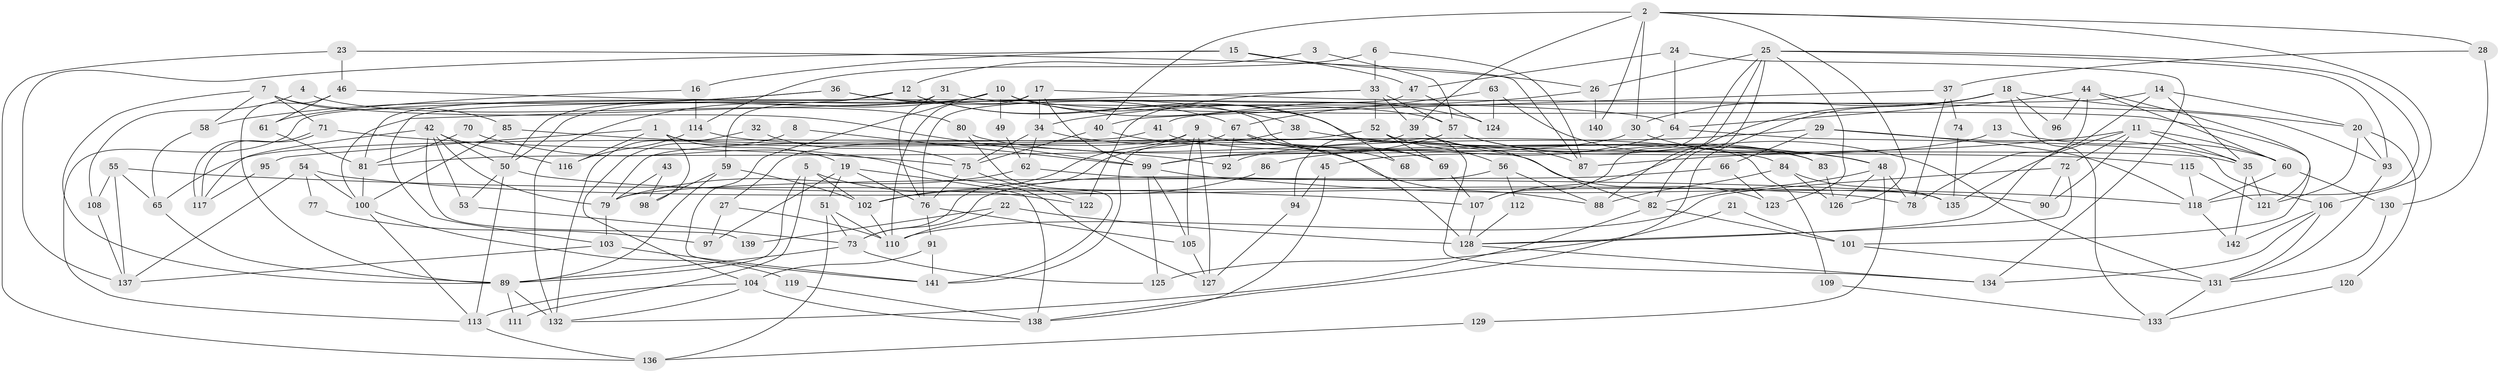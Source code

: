 // Generated by graph-tools (version 1.1) at 2025/36/03/09/25 02:36:18]
// undirected, 142 vertices, 284 edges
graph export_dot {
graph [start="1"]
  node [color=gray90,style=filled];
  1;
  2;
  3;
  4;
  5;
  6;
  7;
  8;
  9;
  10;
  11;
  12;
  13;
  14;
  15;
  16;
  17;
  18;
  19;
  20;
  21;
  22;
  23;
  24;
  25;
  26;
  27;
  28;
  29;
  30;
  31;
  32;
  33;
  34;
  35;
  36;
  37;
  38;
  39;
  40;
  41;
  42;
  43;
  44;
  45;
  46;
  47;
  48;
  49;
  50;
  51;
  52;
  53;
  54;
  55;
  56;
  57;
  58;
  59;
  60;
  61;
  62;
  63;
  64;
  65;
  66;
  67;
  68;
  69;
  70;
  71;
  72;
  73;
  74;
  75;
  76;
  77;
  78;
  79;
  80;
  81;
  82;
  83;
  84;
  85;
  86;
  87;
  88;
  89;
  90;
  91;
  92;
  93;
  94;
  95;
  96;
  97;
  98;
  99;
  100;
  101;
  102;
  103;
  104;
  105;
  106;
  107;
  108;
  109;
  110;
  111;
  112;
  113;
  114;
  115;
  116;
  117;
  118;
  119;
  120;
  121;
  122;
  123;
  124;
  125;
  126;
  127;
  128;
  129;
  130;
  131;
  132;
  133;
  134;
  135;
  136;
  137;
  138;
  139;
  140;
  141;
  142;
  1 -- 116;
  1 -- 19;
  1 -- 95;
  1 -- 98;
  1 -- 109;
  2 -- 106;
  2 -- 39;
  2 -- 28;
  2 -- 30;
  2 -- 40;
  2 -- 126;
  2 -- 140;
  3 -- 12;
  3 -- 57;
  4 -- 108;
  4 -- 80;
  5 -- 89;
  5 -- 122;
  5 -- 102;
  5 -- 111;
  6 -- 87;
  6 -- 114;
  6 -- 33;
  7 -- 71;
  7 -- 99;
  7 -- 58;
  7 -- 85;
  7 -- 89;
  8 -- 99;
  8 -- 104;
  9 -- 105;
  9 -- 102;
  9 -- 27;
  9 -- 35;
  9 -- 127;
  10 -- 141;
  10 -- 132;
  10 -- 49;
  10 -- 50;
  10 -- 68;
  10 -- 101;
  10 -- 124;
  11 -- 35;
  11 -- 60;
  11 -- 72;
  11 -- 87;
  11 -- 90;
  11 -- 135;
  12 -- 134;
  12 -- 59;
  12 -- 38;
  12 -- 81;
  13 -- 60;
  13 -- 45;
  14 -- 35;
  14 -- 128;
  14 -- 20;
  14 -- 41;
  15 -- 137;
  15 -- 26;
  15 -- 16;
  15 -- 47;
  16 -- 61;
  16 -- 114;
  17 -- 99;
  17 -- 93;
  17 -- 34;
  17 -- 103;
  17 -- 110;
  18 -- 107;
  18 -- 30;
  18 -- 20;
  18 -- 96;
  18 -- 133;
  18 -- 138;
  19 -- 51;
  19 -- 76;
  19 -- 97;
  19 -- 138;
  20 -- 93;
  20 -- 120;
  20 -- 121;
  21 -- 125;
  21 -- 101;
  22 -- 110;
  22 -- 128;
  22 -- 139;
  23 -- 46;
  23 -- 87;
  23 -- 136;
  24 -- 47;
  24 -- 134;
  24 -- 64;
  25 -- 93;
  25 -- 118;
  25 -- 26;
  25 -- 82;
  25 -- 88;
  25 -- 107;
  25 -- 123;
  26 -- 34;
  26 -- 140;
  27 -- 110;
  27 -- 97;
  28 -- 37;
  28 -- 130;
  29 -- 92;
  29 -- 35;
  29 -- 66;
  29 -- 118;
  30 -- 48;
  30 -- 99;
  31 -- 57;
  31 -- 50;
  31 -- 76;
  32 -- 75;
  32 -- 132;
  33 -- 39;
  33 -- 52;
  33 -- 57;
  33 -- 100;
  33 -- 122;
  34 -- 62;
  34 -- 75;
  34 -- 88;
  35 -- 142;
  35 -- 121;
  36 -- 58;
  36 -- 69;
  36 -- 67;
  36 -- 113;
  37 -- 40;
  37 -- 78;
  37 -- 74;
  38 -- 48;
  38 -- 141;
  39 -- 82;
  39 -- 81;
  39 -- 87;
  40 -- 75;
  40 -- 68;
  41 -- 79;
  41 -- 83;
  42 -- 53;
  42 -- 50;
  42 -- 79;
  42 -- 116;
  42 -- 117;
  42 -- 139;
  43 -- 79;
  43 -- 98;
  44 -- 60;
  44 -- 121;
  44 -- 64;
  44 -- 78;
  44 -- 96;
  45 -- 138;
  45 -- 94;
  46 -- 89;
  46 -- 64;
  46 -- 61;
  47 -- 76;
  47 -- 124;
  48 -- 82;
  48 -- 126;
  48 -- 78;
  48 -- 129;
  49 -- 62;
  50 -- 78;
  50 -- 53;
  50 -- 113;
  51 -- 73;
  51 -- 136;
  51 -- 110;
  52 -- 115;
  52 -- 56;
  52 -- 65;
  52 -- 69;
  53 -- 73;
  54 -- 90;
  54 -- 100;
  54 -- 77;
  54 -- 137;
  55 -- 65;
  55 -- 107;
  55 -- 108;
  55 -- 137;
  56 -- 88;
  56 -- 73;
  56 -- 112;
  57 -- 83;
  57 -- 94;
  57 -- 99;
  57 -- 131;
  58 -- 65;
  59 -- 102;
  59 -- 89;
  59 -- 98;
  60 -- 130;
  60 -- 118;
  61 -- 81;
  62 -- 79;
  62 -- 135;
  63 -- 67;
  63 -- 124;
  63 -- 83;
  64 -- 86;
  64 -- 106;
  65 -- 89;
  66 -- 79;
  66 -- 123;
  67 -- 128;
  67 -- 69;
  67 -- 73;
  67 -- 92;
  69 -- 107;
  70 -- 127;
  70 -- 81;
  71 -- 75;
  71 -- 117;
  71 -- 117;
  72 -- 110;
  72 -- 90;
  72 -- 128;
  73 -- 89;
  73 -- 125;
  74 -- 135;
  75 -- 76;
  75 -- 122;
  76 -- 91;
  76 -- 105;
  77 -- 97;
  79 -- 103;
  80 -- 84;
  80 -- 141;
  81 -- 100;
  82 -- 132;
  82 -- 101;
  83 -- 126;
  84 -- 126;
  84 -- 88;
  84 -- 135;
  85 -- 100;
  85 -- 92;
  86 -- 102;
  89 -- 111;
  89 -- 132;
  91 -- 104;
  91 -- 141;
  93 -- 131;
  94 -- 127;
  95 -- 117;
  99 -- 105;
  99 -- 118;
  99 -- 125;
  100 -- 113;
  100 -- 119;
  101 -- 131;
  102 -- 110;
  103 -- 137;
  103 -- 141;
  104 -- 138;
  104 -- 113;
  104 -- 132;
  105 -- 127;
  106 -- 131;
  106 -- 134;
  106 -- 142;
  107 -- 128;
  108 -- 137;
  109 -- 133;
  112 -- 128;
  113 -- 136;
  114 -- 123;
  114 -- 116;
  115 -- 121;
  115 -- 118;
  118 -- 142;
  119 -- 138;
  120 -- 133;
  128 -- 134;
  129 -- 136;
  130 -- 131;
  131 -- 133;
}
